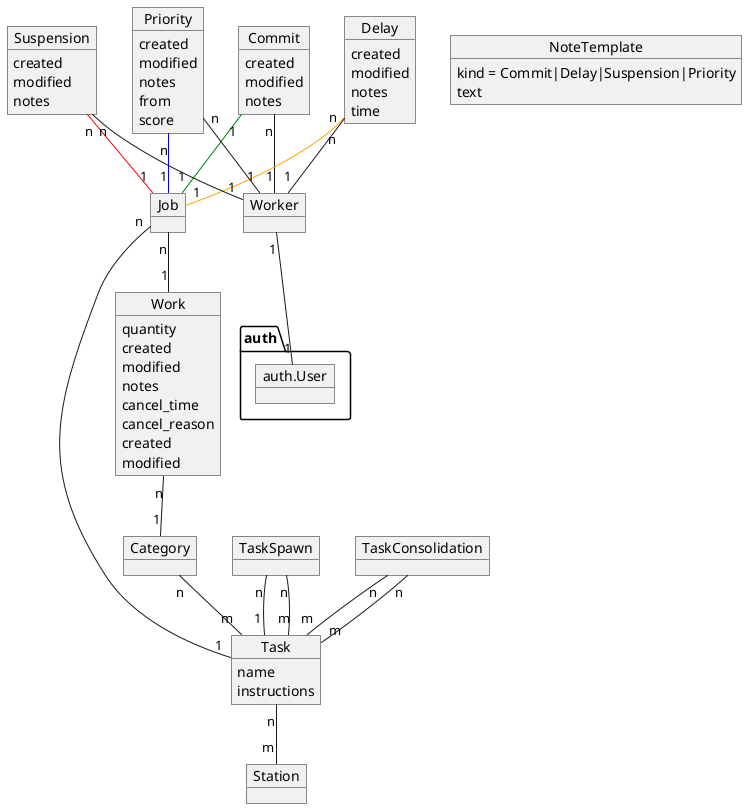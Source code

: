 @startuml

/'

Each time the workshop receives a new order, each item type to be created is
stored as a `Work` in the Iris site. When more than one item of the same time
should be created, a desired quantity can be specified.

Works track creation and modification times, can have notes and can be
canceled.

'/

object Work

Work : quantity
Work : created
Work : modified
Work : notes
Work : cancel_time
Work : cancel_reason

/'

Each work will be part of a `Category`. Categories will map each work to a set
of tasks (`Task` objects).

Each task has individual `instructions` and a simple `name`.

When a new work is created, the category is checked and an appropriate set of
jobs are created (`Job` objects). Each of this jobs, when completed, will span
extra works according to another model called `TaskSpawn`. Also, some tasks
will be spawned when a set of tasks for the same line are completed (only when
they are all completed). This tasks depending on sets of tasks are kept in the
model `TaskConsolidation`.

'/

object Category

Work "n" -- "1" Category

object Task

Category "n" -- "m" Task

Task : name
Task : instructions

object Job

Job "n" -- "1" Task
Job "n" -- "1" Work

object TaskSpawn
object TaskConsolidation

TaskSpawn "n" -- "1" Task
TaskSpawn "n" -- "m" Task
TaskConsolidation "n" -- "m" Task
TaskConsolidation "n" -- "m" Task

/'

The items in the models `Task`, `Category`, `TaskSpawn` and `TaskConsolidation`
represent trees of works needed to consider an order fulfilled.

The works can be completed by any worker, identified in the model `Worker` and
connected to an Django `User`. The works are marked as completed creating a new
item in another model called `Commit`.

'/

object Worker
object auth.User

Worker "1" -- "1" auth.User

object Commit

Commit "1" -[#green]- "1" Job
Commit "n" -- "1" Worker

/'

The items in `Work` and `Commit` are timestamped to keep track of the amount of
time needed by each item in an Order and offer proper estimations and reports.
The commits also have `notes`.

'/

Work : created
Work : modified
Commit : created
Commit : modified
Commit : notes

/'

The main purpose of the Iris site is to keep a list of station profiles in a
`Station` model and offer a detail page for each station when the workers in
the station can see the tasks pending work and the information needed for each
task. The secondary purpose is to help with the estimation of order completion
times and the tertiary purpose is to offer insights into work efficiency and
performance.

'/

object Station

Task "n" -- "m" Station

/'

The interface will be keep as simple as possible and will have utilities to
ease the interaction using touch screens. A simple way to switch between
workers profiles or an alternative should be provided. Also, a system for
adding common notes using a few touches may be helpful.

'/

object NoteTemplate
NoteTemplate : kind = Commit|Delay|Suspension|Priority
NoteTemplate : text

/'

Abnormal workflows in works will be handled using extra models:

'/

/'

- The `Delay` model, with a specific time specified to hide the work in the
  station during that time and a note.

'/

object Delay

Delay "n" -[#orange]- "1" Job
Delay "n" -- "1" Worker

Delay : created
Delay : modified
Delay : notes
Delay : time

/'

- The `Suspension` model, for halts in works without time estimations, also
  with a note.

'/

object Suspension

Suspension "n" -[#red]- "1" Job
Suspension "n" -- "1" Worker

Suspension : created
Suspension : modified
Suspension : notes

/'

- The `Priority` model, to give extra priority to certain work from a specific
  date. This will override the default FIFO order for works with a different
  score. The higher the score the higher the priority.

'/

object Priority

Priority "n" -[#blue]- "1" Job
Priority "n" -- "1" Worker

Priority : created
Priority : modified
Priority : notes
Priority : from
Priority : score

/'

A system of alerts to handle delays or suspensions is also considerably useful
to have, but in the meantime, an screen to show them should be enough.

'/

@enduml
